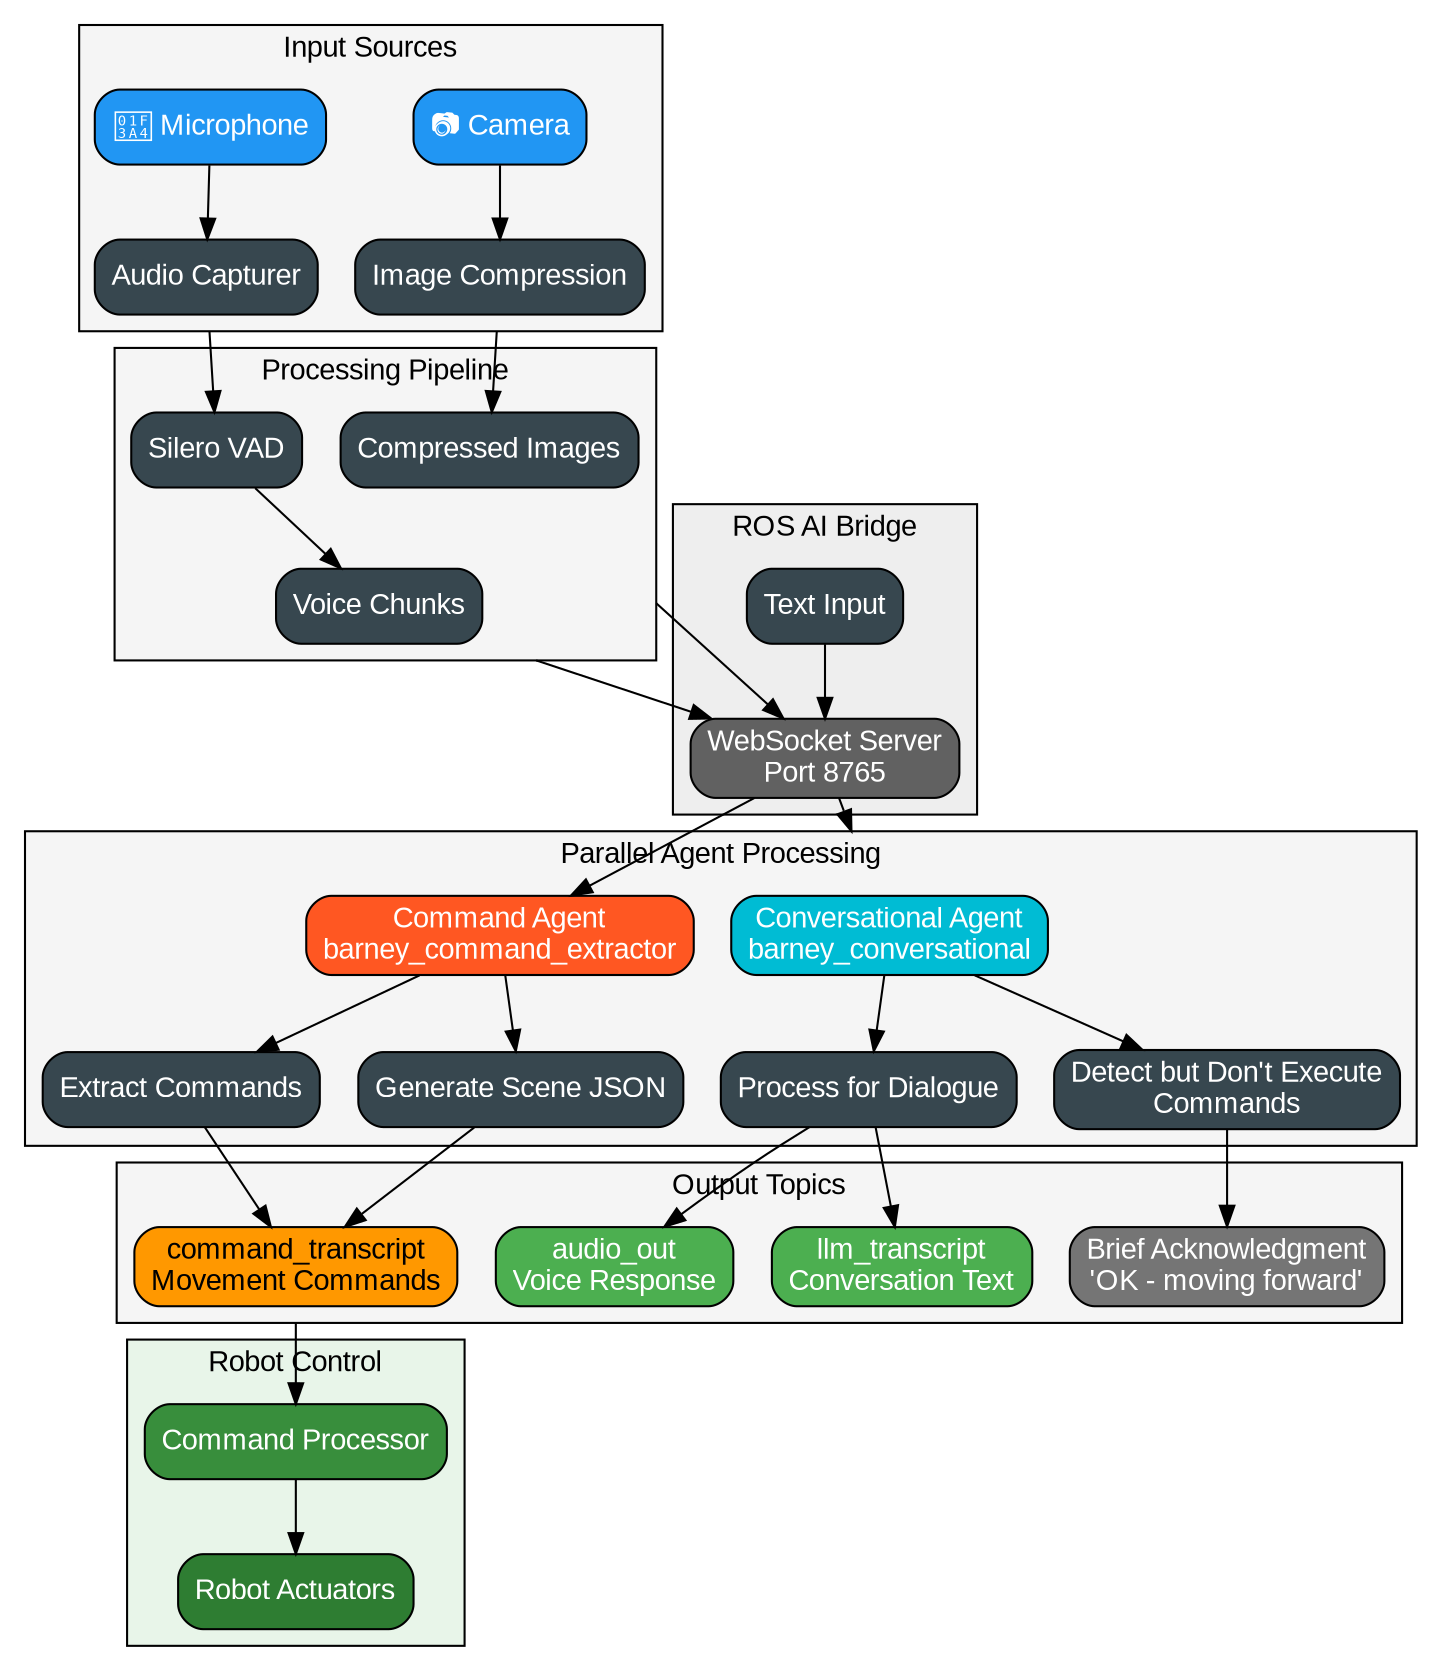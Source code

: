 digraph DualAgentProcessing {
    rankdir=TB;
    compound=true;
    fontname="Arial";
    node [shape=box, style="rounded,filled", fontname="Arial"];
    edge [fontname="Arial", fontsize=10];
    
    // Input Sources
    subgraph cluster_input {
        label="Input Sources";
        style=filled;
        fillcolor="#f5f5f5";
        
        A [label="🎤 Microphone", fillcolor="#2196f3", fontcolor="white"];
        B [label="Audio Capturer", fillcolor="#37474f", fontcolor="white"];
        C [label="📷 Camera", fillcolor="#2196f3", fontcolor="white"];
        D [label="Image Compression", fillcolor="#37474f", fontcolor="white"];
        
        A -> B;
        C -> D;
    }
    
    // Processing Pipeline
    subgraph cluster_processing {
        label="Processing Pipeline";
        style=filled;
        fillcolor="#f5f5f5";
        
        E [label="Silero VAD", fillcolor="#37474f", fontcolor="white"];
        F [label="Voice Chunks", fillcolor="#37474f", fontcolor="white"];
        G [label="Compressed Images", fillcolor="#37474f", fontcolor="white"];
        
        B -> E [ltail=cluster_input];
        E -> F;
        D -> G [ltail=cluster_input];
    }
    
    // ROS AI Bridge
    subgraph cluster_bridge {
        label="ROS AI Bridge";
        style=filled;
        fillcolor="#eeeeee";
        
        H [label="WebSocket Server\nPort 8765", fillcolor="#616161", fontcolor="white"];
        I [label="Text Input", fillcolor="#37474f", fontcolor="white"];
        
        I -> H;
    }
    
    F -> H [ltail=cluster_processing];
    G -> H [ltail=cluster_processing];
    
    // Parallel Agent Processing
    subgraph cluster_agents {
        label="Parallel Agent Processing";
        style=filled;
        fillcolor="#f5f5f5";
        
        J [label="Conversational Agent\nbarney_conversational", fillcolor="#00bcd4", fontcolor="white"];
        K [label="Command Agent\nbarney_command_extractor", fillcolor="#ff5722", fontcolor="white"];
        
        L [label="Process for Dialogue", fillcolor="#37474f", fontcolor="white"];
        M [label="Detect but Don't Execute\nCommands", fillcolor="#37474f", fontcolor="white"];
        N [label="Extract Commands", fillcolor="#37474f", fontcolor="white"];
        O [label="Generate Scene JSON", fillcolor="#37474f", fontcolor="white"];
        
        J -> L;
        J -> M;
        K -> N;
        K -> O;
    }
    
    H -> J [lhead=cluster_agents];
    H -> K;
    
    // Output Topics
    subgraph cluster_output {
        label="Output Topics";
        style=filled;
        fillcolor="#f5f5f5";
        
        P [label="audio_out\nVoice Response", fillcolor="#4caf50", fontcolor="white"];
        Q [label="llm_transcript\nConversation Text", fillcolor="#4caf50", fontcolor="white"];
        R [label="Brief Acknowledgment\n'OK - moving forward'", fillcolor="#757575", fontcolor="white"];
        S [label="command_transcript\nMovement Commands", fillcolor="#ff9800", fontcolor="black"];
        
        L -> P;
        L -> Q;
        M -> R;
        N -> S;
        O -> S;
    }
    
    // Robot Control
    subgraph cluster_robot {
        label="Robot Control";
        style=filled;
        fillcolor="#e8f5e9";
        
        T [label="Command Processor", fillcolor="#388e3c", fontcolor="white"];
        U [label="Robot Actuators", fillcolor="#2e7d32", fontcolor="white"];
        
        S -> T [ltail=cluster_output];
        T -> U;
    }
}